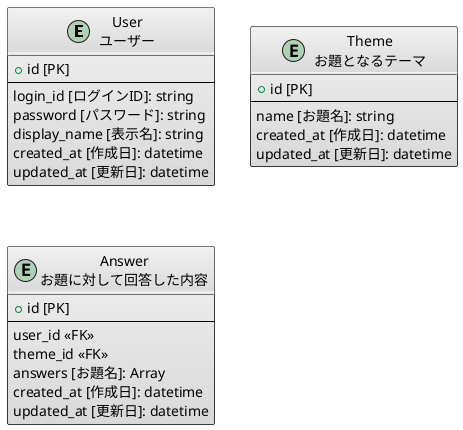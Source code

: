 @startuml Objects

!define MAIN_ENTITY #E2EFDA-C6E0B4
!define MAIN_ENTITY_2 #FCE4D6-F8CBAD

!define METAL #F2F2F2-D9D9D9
!define MASTER_MARK_COLOR AAFFAA
!define TRANSACTION_MARK_COLOR FFAA00

skinparam class {
    BackgroundColor METAL
    BorderColor Black
    ArrowColor Black
}

entity users as "User\nユーザー" {
  + id [PK]
  --
  login_id [ログインID]: string
  password [パスワード]: string
  display_name [表示名]: string
  created_at [作成日]: datetime
  updated_at [更新日]: datetime
}

entity themes as "Theme\nお題となるテーマ" {
  + id [PK]
  --
  name [お題名]: string
  created_at [作成日]: datetime
  updated_at [更新日]: datetime
}

entity answers as "Answer\nお題に対して回答した内容" {
  + id [PK]
  --
  user_id <<FK>>
  theme_id <<FK>>
  answers [お題名]: Array
  created_at [作成日]: datetime
  updated_at [更新日]: datetime
}

@enduml
